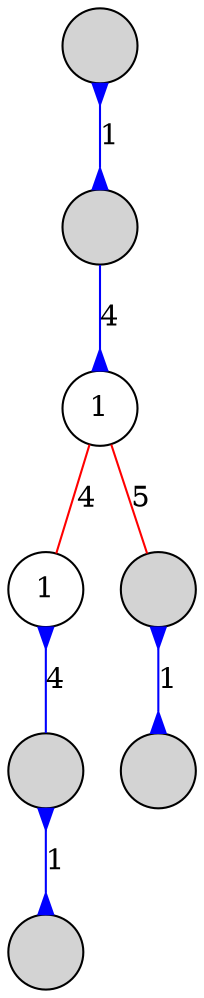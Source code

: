 digraph
{
	node [shape=circle, style=filled, label=""];
	edge [dir=both, color=blue, arrowtail=none, arrowhead=none];

	n00 -> n10 [label=1, arrowtail=inv, arrowhead=inv];
	n10 -> n20 [label=4, arrowhead=inv];
	n20 -> n30 [label=4, color=red];
	n20 -> n31 [label=5, color=red];
	n30 -> n40 [label=4, arrowtail=inv];
	n31 -> n41 [label=1, arrowtail=inv, arrowhead=inv];
	n40 -> n50 [label=1, arrowtail=inv, arrowhead=inv];

	n20 [style=solid, label=1];
	n30 [style=solid, label=1];
}
